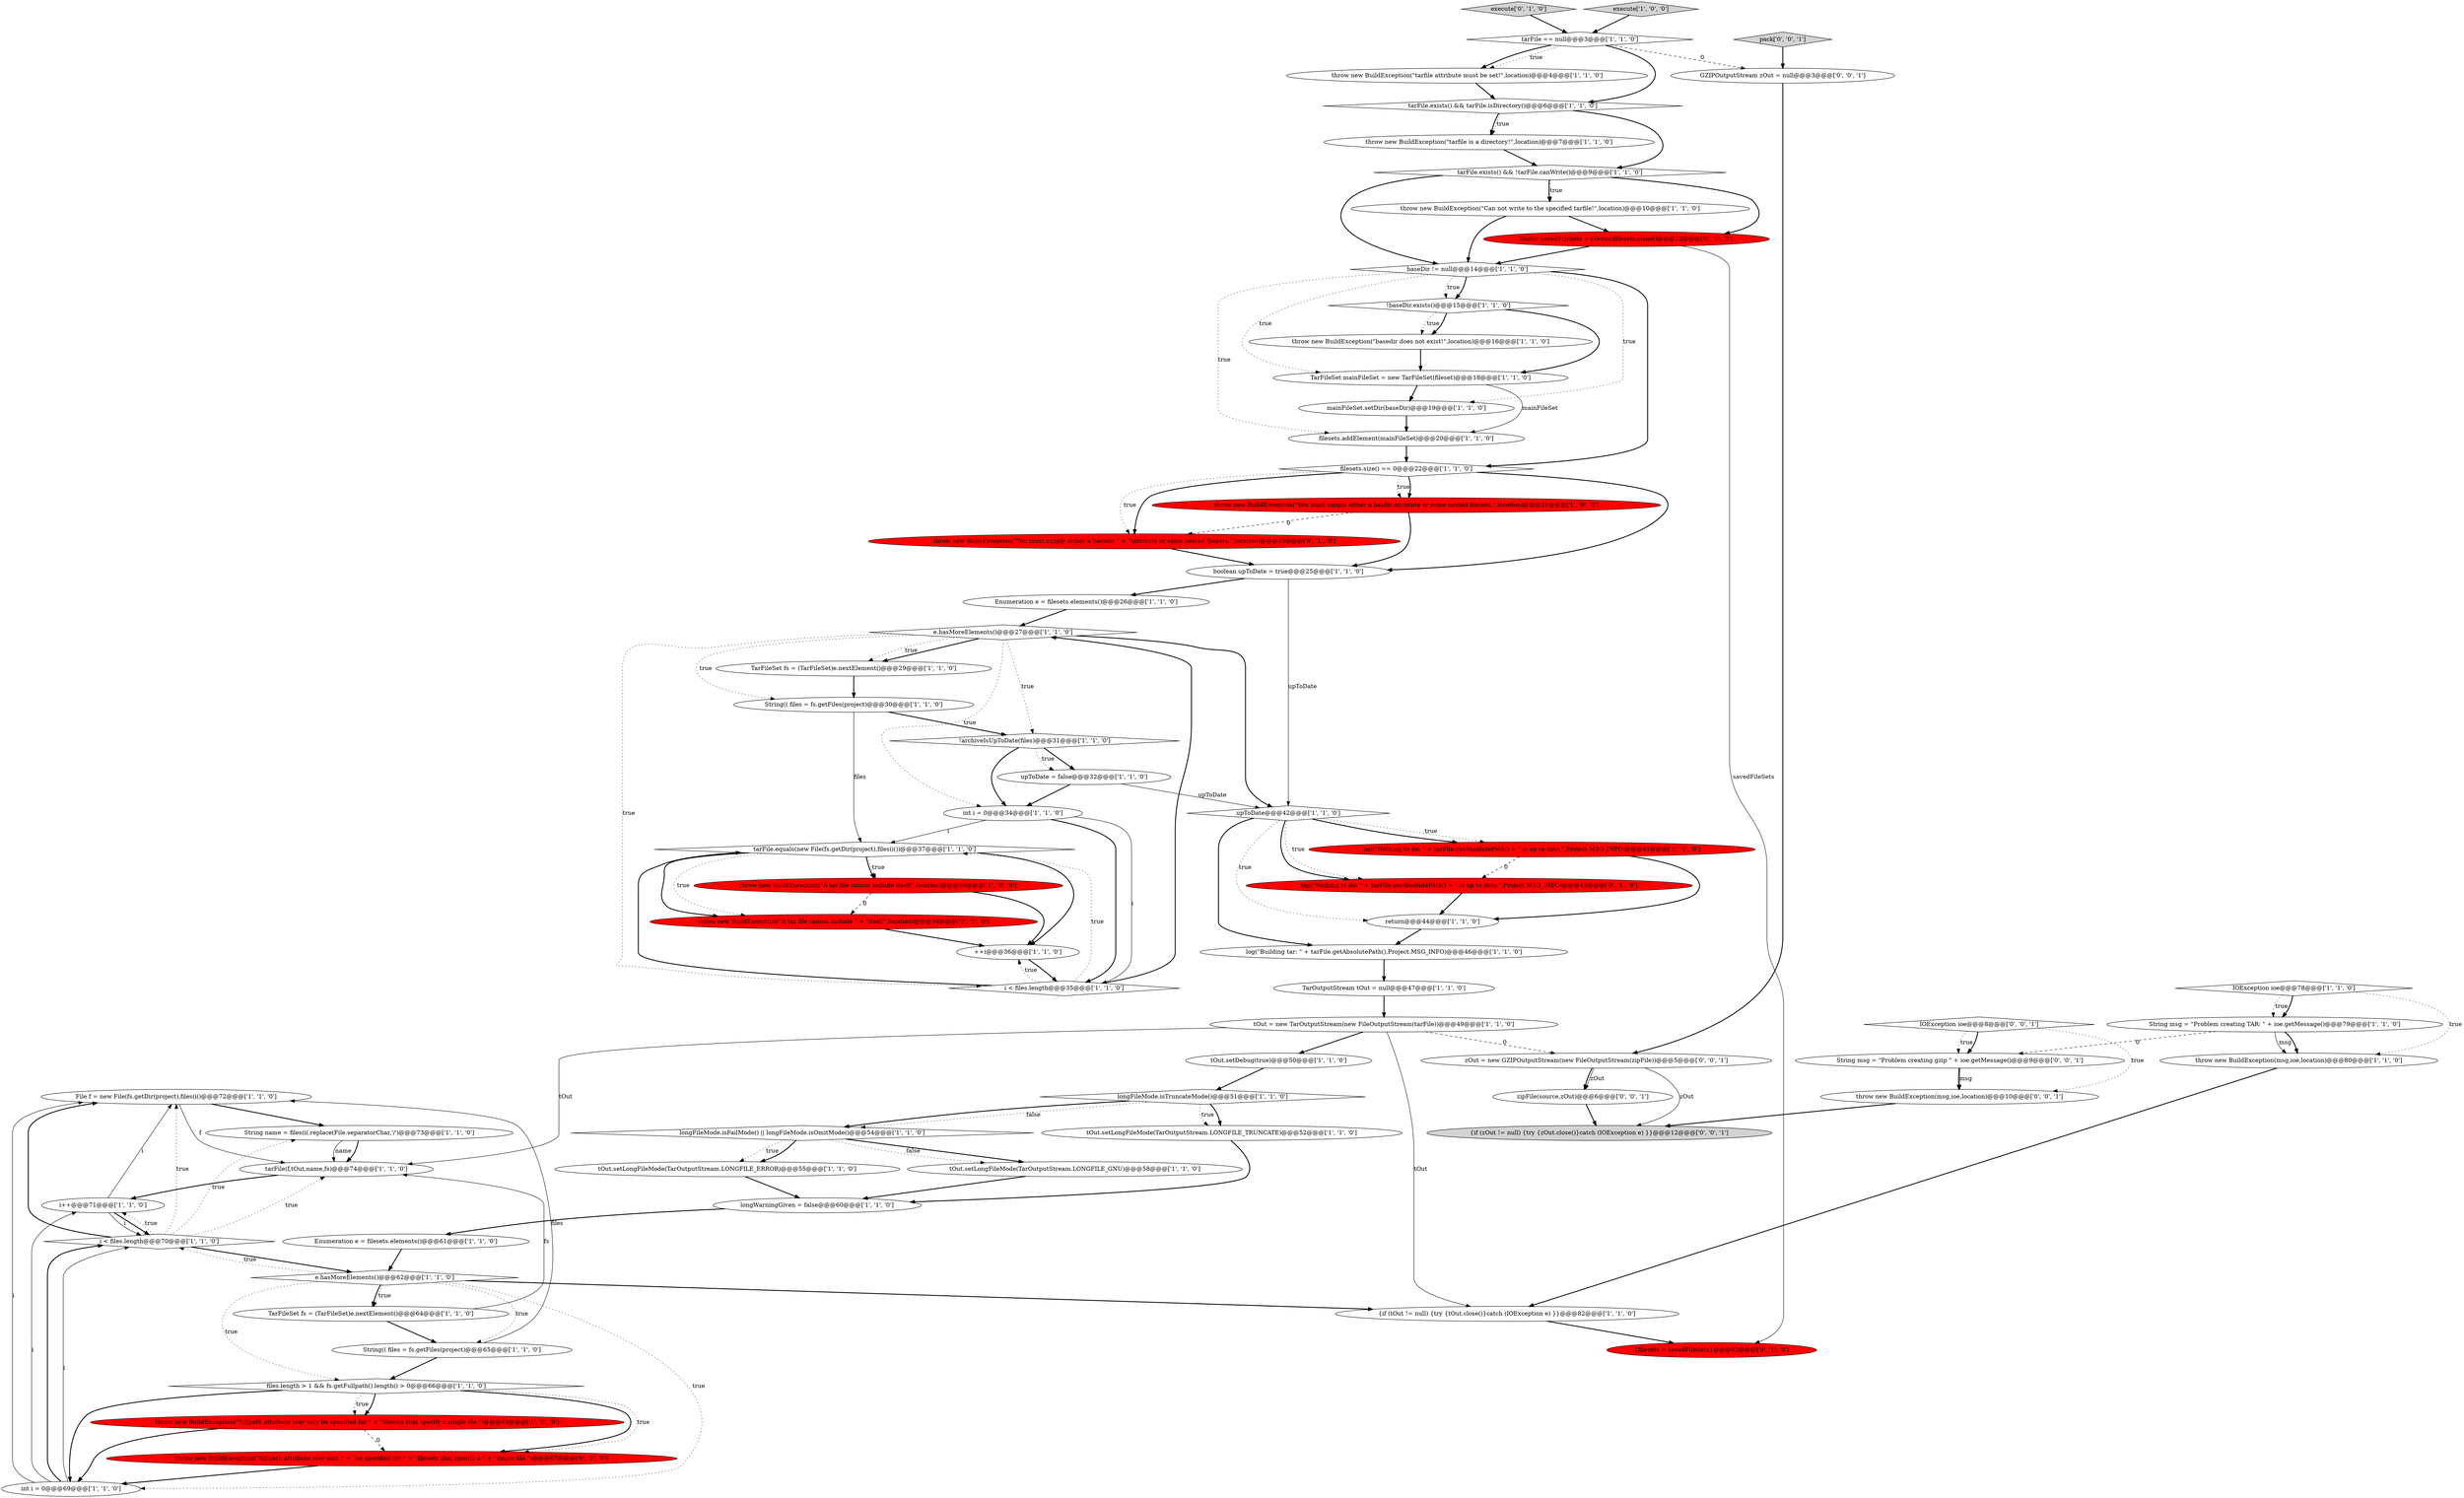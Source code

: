 digraph {
38 [style = filled, label = "File f = new File(fs.getDir(project),files(i()@@@72@@@['1', '1', '0']", fillcolor = white, shape = ellipse image = "AAA0AAABBB1BBB"];
63 [style = filled, label = "{if (zOut != null) {try {zOut.close()}catch (IOException e) }}@@@12@@@['0', '0', '1']", fillcolor = lightgray, shape = ellipse image = "AAA0AAABBB3BBB"];
36 [style = filled, label = "throw new BuildException(\"A tar file cannot include itself\",location)@@@36@@@['1', '0', '0']", fillcolor = red, shape = ellipse image = "AAA1AAABBB1BBB"];
42 [style = filled, label = "return@@@44@@@['1', '1', '0']", fillcolor = white, shape = ellipse image = "AAA0AAABBB1BBB"];
4 [style = filled, label = "!archiveIsUpToDate(files)@@@31@@@['1', '1', '0']", fillcolor = white, shape = diamond image = "AAA0AAABBB1BBB"];
7 [style = filled, label = "filesets.addElement(mainFileSet)@@@20@@@['1', '1', '0']", fillcolor = white, shape = ellipse image = "AAA0AAABBB1BBB"];
62 [style = filled, label = "log(\"Nothing to do: \" + tarFile.getAbsolutePath() + \" is up to date.\",Project.MSG_INFO)@@@43@@@['0', '1', '0']", fillcolor = red, shape = ellipse image = "AAA1AAABBB2BBB"];
21 [style = filled, label = "tarFile.equals(new File(fs.getDir(project),files(i())@@@37@@@['1', '1', '0']", fillcolor = white, shape = diamond image = "AAA0AAABBB1BBB"];
57 [style = filled, label = "throw new BuildException(\"You must supply either a basedir \" + \"attribute or some nested filesets.\",location)@@@23@@@['0', '1', '0']", fillcolor = red, shape = ellipse image = "AAA1AAABBB2BBB"];
17 [style = filled, label = "tOut.setLongFileMode(TarOutputStream.LONGFILE_GNU)@@@58@@@['1', '1', '0']", fillcolor = white, shape = ellipse image = "AAA0AAABBB1BBB"];
43 [style = filled, label = "int i = 0@@@34@@@['1', '1', '0']", fillcolor = white, shape = ellipse image = "AAA0AAABBB1BBB"];
3 [style = filled, label = "TarFileSet mainFileSet = new TarFileSet(fileset)@@@18@@@['1', '1', '0']", fillcolor = white, shape = ellipse image = "AAA0AAABBB1BBB"];
48 [style = filled, label = "int i = 0@@@69@@@['1', '1', '0']", fillcolor = white, shape = ellipse image = "AAA0AAABBB1BBB"];
58 [style = filled, label = "Vector savedFileSets = (Vector)filesets.clone()@@@12@@@['0', '1', '0']", fillcolor = red, shape = ellipse image = "AAA1AAABBB2BBB"];
27 [style = filled, label = "TarFileSet fs = (TarFileSet)e.nextElement()@@@29@@@['1', '1', '0']", fillcolor = white, shape = ellipse image = "AAA0AAABBB1BBB"];
35 [style = filled, label = "upToDate@@@42@@@['1', '1', '0']", fillcolor = white, shape = diamond image = "AAA0AAABBB1BBB"];
66 [style = filled, label = "String msg = \"Problem creating gzip \" + ioe.getMessage()@@@9@@@['0', '0', '1']", fillcolor = white, shape = ellipse image = "AAA0AAABBB3BBB"];
69 [style = filled, label = "pack['0', '0', '1']", fillcolor = lightgray, shape = diamond image = "AAA0AAABBB3BBB"];
44 [style = filled, label = "longFileMode.isTruncateMode()@@@51@@@['1', '1', '0']", fillcolor = white, shape = diamond image = "AAA0AAABBB1BBB"];
61 [style = filled, label = "throw new BuildException(\"A tar file cannot include \" + \"itself\",location)@@@38@@@['0', '1', '0']", fillcolor = red, shape = ellipse image = "AAA1AAABBB2BBB"];
28 [style = filled, label = "filesets.size() == 0@@@22@@@['1', '1', '0']", fillcolor = white, shape = diamond image = "AAA0AAABBB1BBB"];
5 [style = filled, label = "TarFileSet fs = (TarFileSet)e.nextElement()@@@64@@@['1', '1', '0']", fillcolor = white, shape = ellipse image = "AAA0AAABBB1BBB"];
49 [style = filled, label = "throw new BuildException(msg,ioe,location)@@@80@@@['1', '1', '0']", fillcolor = white, shape = ellipse image = "AAA0AAABBB1BBB"];
37 [style = filled, label = "i < files.length@@@70@@@['1', '1', '0']", fillcolor = white, shape = diamond image = "AAA0AAABBB1BBB"];
65 [style = filled, label = "IOException ioe@@@8@@@['0', '0', '1']", fillcolor = white, shape = diamond image = "AAA0AAABBB3BBB"];
18 [style = filled, label = "files.length > 1 && fs.getFullpath().length() > 0@@@66@@@['1', '1', '0']", fillcolor = white, shape = diamond image = "AAA0AAABBB1BBB"];
29 [style = filled, label = "upToDate = false@@@32@@@['1', '1', '0']", fillcolor = white, shape = ellipse image = "AAA0AAABBB1BBB"];
40 [style = filled, label = "TarOutputStream tOut = null@@@47@@@['1', '1', '0']", fillcolor = white, shape = ellipse image = "AAA0AAABBB1BBB"];
60 [style = filled, label = "{filesets = savedFileSets}@@@92@@@['0', '1', '0']", fillcolor = red, shape = ellipse image = "AAA1AAABBB2BBB"];
0 [style = filled, label = "longFileMode.isFailMode() || longFileMode.isOmitMode()@@@54@@@['1', '1', '0']", fillcolor = white, shape = diamond image = "AAA0AAABBB1BBB"];
31 [style = filled, label = "throw new BuildException(\"basedir does not exist!\",location)@@@16@@@['1', '1', '0']", fillcolor = white, shape = ellipse image = "AAA0AAABBB1BBB"];
12 [style = filled, label = "{if (tOut != null) {try {tOut.close()}catch (IOException e) }}@@@82@@@['1', '1', '0']", fillcolor = white, shape = ellipse image = "AAA0AAABBB1BBB"];
22 [style = filled, label = "tOut.setLongFileMode(TarOutputStream.LONGFILE_TRUNCATE)@@@52@@@['1', '1', '0']", fillcolor = white, shape = ellipse image = "AAA0AAABBB1BBB"];
56 [style = filled, label = "execute['0', '1', '0']", fillcolor = lightgray, shape = diamond image = "AAA0AAABBB2BBB"];
39 [style = filled, label = "throw new BuildException(\"Can not write to the specified tarfile!\",location)@@@10@@@['1', '1', '0']", fillcolor = white, shape = ellipse image = "AAA0AAABBB1BBB"];
64 [style = filled, label = "throw new BuildException(msg,ioe,location)@@@10@@@['0', '0', '1']", fillcolor = white, shape = ellipse image = "AAA0AAABBB3BBB"];
2 [style = filled, label = "tOut.setDebug(true)@@@50@@@['1', '1', '0']", fillcolor = white, shape = ellipse image = "AAA0AAABBB1BBB"];
10 [style = filled, label = "tOut = new TarOutputStream(new FileOutputStream(tarFile))@@@49@@@['1', '1', '0']", fillcolor = white, shape = ellipse image = "AAA0AAABBB1BBB"];
11 [style = filled, label = "!baseDir.exists()@@@15@@@['1', '1', '0']", fillcolor = white, shape = diamond image = "AAA0AAABBB1BBB"];
20 [style = filled, label = "longWarningGiven = false@@@60@@@['1', '1', '0']", fillcolor = white, shape = ellipse image = "AAA0AAABBB1BBB"];
41 [style = filled, label = "String name = files(i(.replace(File.separatorChar,'/')@@@73@@@['1', '1', '0']", fillcolor = white, shape = ellipse image = "AAA0AAABBB1BBB"];
13 [style = filled, label = "throw new BuildException(\"You must supply either a basdir attribute or some nested filesets.\",location)@@@21@@@['1', '0', '0']", fillcolor = red, shape = ellipse image = "AAA1AAABBB1BBB"];
19 [style = filled, label = "String msg = \"Problem creating TAR: \" + ioe.getMessage()@@@79@@@['1', '1', '0']", fillcolor = white, shape = ellipse image = "AAA0AAABBB1BBB"];
33 [style = filled, label = "String(( files = fs.getFiles(project)@@@30@@@['1', '1', '0']", fillcolor = white, shape = ellipse image = "AAA0AAABBB1BBB"];
46 [style = filled, label = "++i@@@36@@@['1', '1', '0']", fillcolor = white, shape = ellipse image = "AAA0AAABBB1BBB"];
15 [style = filled, label = "tarFile(f,tOut,name,fs)@@@74@@@['1', '1', '0']", fillcolor = white, shape = ellipse image = "AAA0AAABBB1BBB"];
50 [style = filled, label = "tarFile.exists() && !tarFile.canWrite()@@@9@@@['1', '1', '0']", fillcolor = white, shape = diamond image = "AAA0AAABBB1BBB"];
68 [style = filled, label = "GZIPOutputStream zOut = null@@@3@@@['0', '0', '1']", fillcolor = white, shape = ellipse image = "AAA0AAABBB3BBB"];
24 [style = filled, label = "tOut.setLongFileMode(TarOutputStream.LONGFILE_ERROR)@@@55@@@['1', '1', '0']", fillcolor = white, shape = ellipse image = "AAA0AAABBB1BBB"];
59 [style = filled, label = "throw new BuildException(\"fullpath attribute may only \" + \"be specified for \" + \"filesets that specify a \" + \"single file.\")@@@67@@@['0', '1', '0']", fillcolor = red, shape = ellipse image = "AAA1AAABBB2BBB"];
6 [style = filled, label = "log(\"Building tar: \" + tarFile.getAbsolutePath(),Project.MSG_INFO)@@@46@@@['1', '1', '0']", fillcolor = white, shape = ellipse image = "AAA0AAABBB1BBB"];
25 [style = filled, label = "i < files.length@@@35@@@['1', '1', '0']", fillcolor = white, shape = diamond image = "AAA0AAABBB1BBB"];
45 [style = filled, label = "throw new BuildException(\"fullpath attribute may only be specified for \" + \"filesets that specify a single file.\")@@@65@@@['1', '0', '0']", fillcolor = red, shape = ellipse image = "AAA1AAABBB1BBB"];
8 [style = filled, label = "baseDir != null@@@14@@@['1', '1', '0']", fillcolor = white, shape = diamond image = "AAA0AAABBB1BBB"];
53 [style = filled, label = "log(\"Nothing to do: \" + tarFile.getAbsolutePath() + \" is up to date.\",Project.MSG_INFO)@@@41@@@['1', '0', '0']", fillcolor = red, shape = ellipse image = "AAA1AAABBB1BBB"];
67 [style = filled, label = "zOut = new GZIPOutputStream(new FileOutputStream(zipFile))@@@5@@@['0', '0', '1']", fillcolor = white, shape = ellipse image = "AAA0AAABBB3BBB"];
47 [style = filled, label = "Enumeration e = filesets.elements()@@@26@@@['1', '1', '0']", fillcolor = white, shape = ellipse image = "AAA0AAABBB1BBB"];
32 [style = filled, label = "i++@@@71@@@['1', '1', '0']", fillcolor = white, shape = ellipse image = "AAA0AAABBB1BBB"];
34 [style = filled, label = "throw new BuildException(\"tarfile is a directory!\",location)@@@7@@@['1', '1', '0']", fillcolor = white, shape = ellipse image = "AAA0AAABBB1BBB"];
51 [style = filled, label = "Enumeration e = filesets.elements()@@@61@@@['1', '1', '0']", fillcolor = white, shape = ellipse image = "AAA0AAABBB1BBB"];
54 [style = filled, label = "mainFileSet.setDir(baseDir)@@@19@@@['1', '1', '0']", fillcolor = white, shape = ellipse image = "AAA0AAABBB1BBB"];
55 [style = filled, label = "e.hasMoreElements()@@@62@@@['1', '1', '0']", fillcolor = white, shape = diamond image = "AAA0AAABBB1BBB"];
70 [style = filled, label = "zipFile(source,zOut)@@@6@@@['0', '0', '1']", fillcolor = white, shape = ellipse image = "AAA0AAABBB3BBB"];
52 [style = filled, label = "String(( files = fs.getFiles(project)@@@65@@@['1', '1', '0']", fillcolor = white, shape = ellipse image = "AAA0AAABBB1BBB"];
23 [style = filled, label = "IOException ioe@@@78@@@['1', '1', '0']", fillcolor = white, shape = diamond image = "AAA0AAABBB1BBB"];
9 [style = filled, label = "e.hasMoreElements()@@@27@@@['1', '1', '0']", fillcolor = white, shape = diamond image = "AAA0AAABBB1BBB"];
14 [style = filled, label = "tarFile.exists() && tarFile.isDirectory()@@@6@@@['1', '1', '0']", fillcolor = white, shape = diamond image = "AAA0AAABBB1BBB"];
1 [style = filled, label = "throw new BuildException(\"tarfile attribute must be set!\",location)@@@4@@@['1', '1', '0']", fillcolor = white, shape = ellipse image = "AAA0AAABBB1BBB"];
26 [style = filled, label = "boolean upToDate = true@@@25@@@['1', '1', '0']", fillcolor = white, shape = ellipse image = "AAA0AAABBB1BBB"];
16 [style = filled, label = "tarFile == null@@@3@@@['1', '1', '0']", fillcolor = white, shape = diamond image = "AAA0AAABBB1BBB"];
30 [style = filled, label = "execute['1', '0', '0']", fillcolor = lightgray, shape = diamond image = "AAA0AAABBB1BBB"];
47->9 [style = bold, label=""];
32->37 [style = bold, label=""];
65->64 [style = dotted, label="true"];
46->25 [style = bold, label=""];
41->15 [style = bold, label=""];
26->35 [style = solid, label="upToDate"];
35->42 [style = dotted, label="true"];
38->41 [style = bold, label=""];
61->46 [style = bold, label=""];
69->68 [style = bold, label=""];
34->50 [style = bold, label=""];
45->48 [style = bold, label=""];
37->55 [style = bold, label=""];
9->35 [style = bold, label=""];
18->45 [style = bold, label=""];
19->66 [style = dashed, label="0"];
37->38 [style = dotted, label="true"];
21->46 [style = bold, label=""];
11->31 [style = dotted, label="true"];
21->36 [style = bold, label=""];
62->42 [style = bold, label=""];
33->21 [style = solid, label="files"];
5->15 [style = solid, label="fs"];
48->38 [style = solid, label="i"];
37->38 [style = bold, label=""];
0->24 [style = dotted, label="true"];
0->24 [style = bold, label=""];
2->44 [style = bold, label=""];
66->64 [style = bold, label=""];
45->59 [style = dashed, label="0"];
29->43 [style = bold, label=""];
16->14 [style = bold, label=""];
65->66 [style = dotted, label="true"];
27->33 [style = bold, label=""];
39->58 [style = bold, label=""];
28->13 [style = dotted, label="true"];
8->11 [style = bold, label=""];
21->61 [style = bold, label=""];
67->63 [style = solid, label="zOut"];
55->48 [style = dotted, label="true"];
35->53 [style = dotted, label="true"];
25->21 [style = bold, label=""];
25->21 [style = dotted, label="true"];
17->20 [style = bold, label=""];
55->12 [style = bold, label=""];
8->28 [style = bold, label=""];
9->33 [style = dotted, label="true"];
48->37 [style = bold, label=""];
49->12 [style = bold, label=""];
29->35 [style = solid, label="upToDate"];
19->49 [style = solid, label="msg"];
0->17 [style = bold, label=""];
10->15 [style = solid, label="tOut"];
39->8 [style = bold, label=""];
26->47 [style = bold, label=""];
8->7 [style = dotted, label="true"];
65->66 [style = bold, label=""];
44->0 [style = dotted, label="false"];
23->19 [style = dotted, label="true"];
55->5 [style = bold, label=""];
50->39 [style = bold, label=""];
24->20 [style = bold, label=""];
3->54 [style = bold, label=""];
18->45 [style = dotted, label="true"];
36->46 [style = bold, label=""];
16->1 [style = dotted, label="true"];
37->41 [style = dotted, label="true"];
35->62 [style = dotted, label="true"];
22->20 [style = bold, label=""];
52->18 [style = bold, label=""];
13->57 [style = dashed, label="0"];
9->43 [style = dotted, label="true"];
8->54 [style = dotted, label="true"];
9->4 [style = dotted, label="true"];
5->52 [style = bold, label=""];
56->16 [style = bold, label=""];
10->2 [style = bold, label=""];
14->34 [style = dotted, label="true"];
44->22 [style = bold, label=""];
43->25 [style = solid, label="i"];
31->3 [style = bold, label=""];
59->48 [style = bold, label=""];
12->60 [style = bold, label=""];
54->7 [style = bold, label=""];
50->58 [style = bold, label=""];
58->8 [style = bold, label=""];
52->38 [style = solid, label="files"];
48->32 [style = solid, label="i"];
33->4 [style = bold, label=""];
25->9 [style = bold, label=""];
53->42 [style = bold, label=""];
57->26 [style = bold, label=""];
67->70 [style = bold, label=""];
3->7 [style = solid, label="mainFileSet"];
43->21 [style = solid, label="i"];
28->26 [style = bold, label=""];
55->5 [style = dotted, label="true"];
0->17 [style = dotted, label="false"];
4->29 [style = bold, label=""];
18->59 [style = bold, label=""];
55->37 [style = dotted, label="true"];
41->15 [style = solid, label="name"];
37->15 [style = dotted, label="true"];
8->3 [style = dotted, label="true"];
32->37 [style = solid, label="i"];
9->27 [style = bold, label=""];
4->29 [style = dotted, label="true"];
48->37 [style = solid, label="i"];
21->61 [style = dotted, label="true"];
11->31 [style = bold, label=""];
50->39 [style = dotted, label="true"];
18->48 [style = bold, label=""];
44->22 [style = dotted, label="true"];
37->32 [style = dotted, label="true"];
16->1 [style = bold, label=""];
11->3 [style = bold, label=""];
7->28 [style = bold, label=""];
13->26 [style = bold, label=""];
23->19 [style = bold, label=""];
20->51 [style = bold, label=""];
14->50 [style = bold, label=""];
55->18 [style = dotted, label="true"];
8->11 [style = dotted, label="true"];
66->64 [style = solid, label="msg"];
28->57 [style = bold, label=""];
35->53 [style = bold, label=""];
40->10 [style = bold, label=""];
53->62 [style = dashed, label="0"];
4->43 [style = bold, label=""];
38->15 [style = solid, label="f"];
68->67 [style = bold, label=""];
35->6 [style = bold, label=""];
58->60 [style = solid, label="savedFileSets"];
64->63 [style = bold, label=""];
70->63 [style = bold, label=""];
14->34 [style = bold, label=""];
28->57 [style = dotted, label="true"];
28->13 [style = bold, label=""];
10->67 [style = dashed, label="0"];
25->46 [style = dotted, label="true"];
9->25 [style = dotted, label="true"];
55->52 [style = dotted, label="true"];
21->36 [style = dotted, label="true"];
9->27 [style = dotted, label="true"];
32->38 [style = solid, label="i"];
10->12 [style = solid, label="tOut"];
23->49 [style = dotted, label="true"];
42->6 [style = bold, label=""];
16->68 [style = dashed, label="0"];
51->55 [style = bold, label=""];
19->49 [style = bold, label=""];
6->40 [style = bold, label=""];
35->62 [style = bold, label=""];
36->61 [style = dashed, label="0"];
50->8 [style = bold, label=""];
1->14 [style = bold, label=""];
67->70 [style = solid, label="zOut"];
18->59 [style = dotted, label="true"];
43->25 [style = bold, label=""];
15->32 [style = bold, label=""];
30->16 [style = bold, label=""];
44->0 [style = bold, label=""];
}

